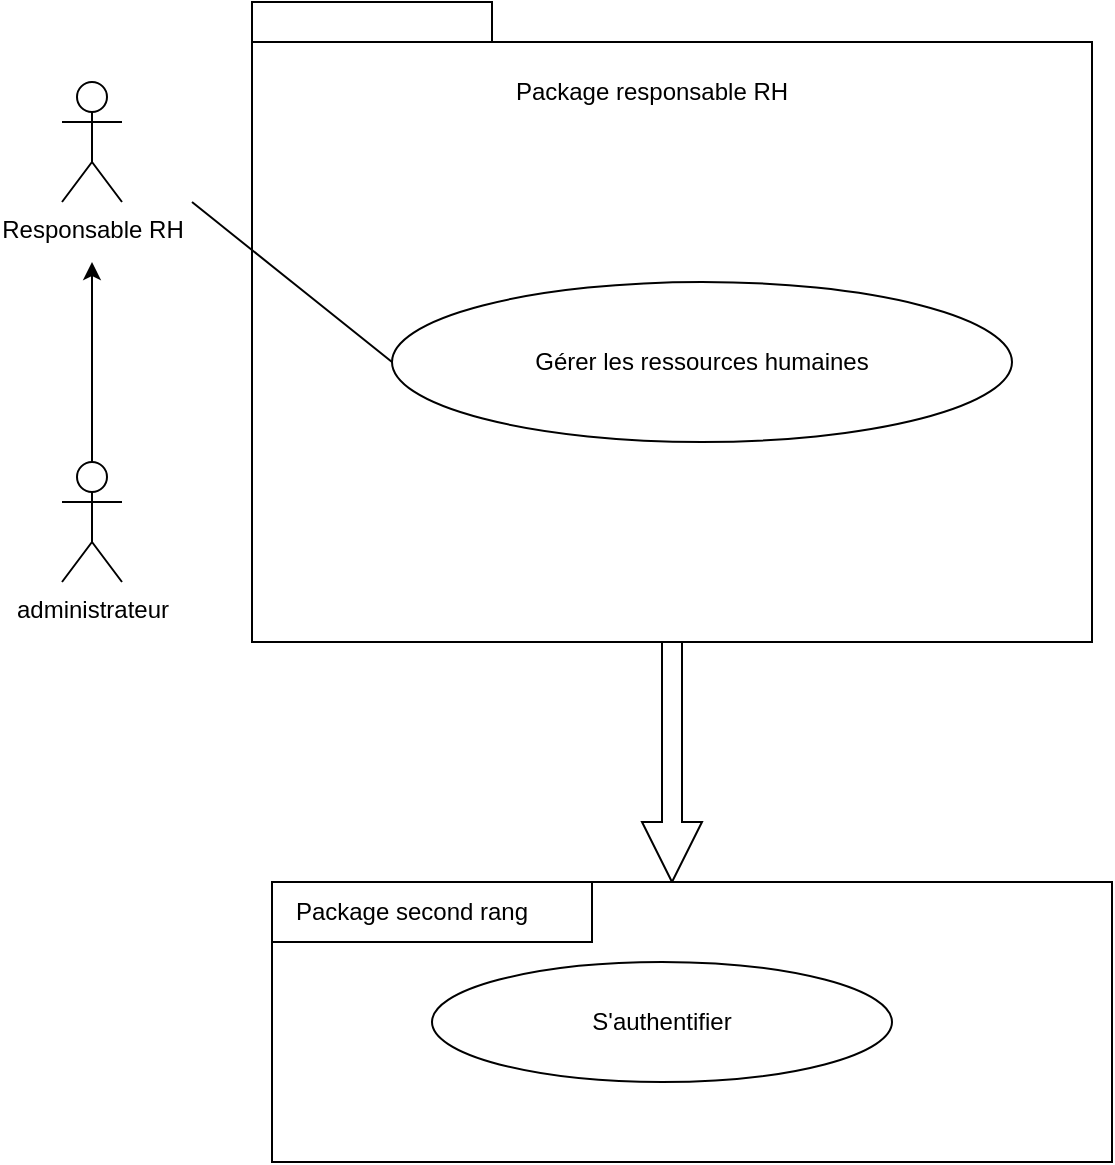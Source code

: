 <mxfile version="21.3.6" type="gitlab">
  <diagram name="Page-1" id="V1UBrqcu-vd2TrgjoseM">
    <mxGraphModel dx="1662" dy="780" grid="1" gridSize="10" guides="1" tooltips="1" connect="1" arrows="1" fold="1" page="1" pageScale="1" pageWidth="827" pageHeight="1169" math="0" shadow="0">
      <root>
        <mxCell id="0" />
        <mxCell id="1" parent="0" />
        <mxCell id="jgXsHfzCrSVyin-XVEh1-2" style="edgeStyle=orthogonalEdgeStyle;rounded=0;orthogonalLoop=1;jettySize=auto;html=1;shadow=0;shape=arrow;" edge="1" parent="1" source="jgXsHfzCrSVyin-XVEh1-3">
          <mxGeometry relative="1" as="geometry">
            <mxPoint x="480" y="700" as="targetPoint" />
          </mxGeometry>
        </mxCell>
        <mxCell id="jgXsHfzCrSVyin-XVEh1-3" value="" style="rounded=0;whiteSpace=wrap;html=1;" vertex="1" parent="1">
          <mxGeometry x="270" y="280" width="420" height="300" as="geometry" />
        </mxCell>
        <mxCell id="jgXsHfzCrSVyin-XVEh1-4" value="Package responsable RH" style="text;html=1;strokeColor=none;fillColor=none;align=center;verticalAlign=middle;whiteSpace=wrap;rounded=0;" vertex="1" parent="1">
          <mxGeometry x="360" y="290" width="220" height="30" as="geometry" />
        </mxCell>
        <mxCell id="jgXsHfzCrSVyin-XVEh1-5" value="" style="rounded=0;whiteSpace=wrap;html=1;" vertex="1" parent="1">
          <mxGeometry x="270" y="260" width="120" height="20" as="geometry" />
        </mxCell>
        <mxCell id="jgXsHfzCrSVyin-XVEh1-6" value="Responsable RH" style="shape=umlActor;verticalLabelPosition=bottom;verticalAlign=top;html=1;outlineConnect=0;" vertex="1" parent="1">
          <mxGeometry x="175" y="300" width="30" height="60" as="geometry" />
        </mxCell>
        <mxCell id="jgXsHfzCrSVyin-XVEh1-7" style="edgeStyle=orthogonalEdgeStyle;rounded=0;orthogonalLoop=1;jettySize=auto;html=1;" edge="1" parent="1" source="jgXsHfzCrSVyin-XVEh1-8">
          <mxGeometry relative="1" as="geometry">
            <mxPoint x="190" y="390" as="targetPoint" />
          </mxGeometry>
        </mxCell>
        <mxCell id="jgXsHfzCrSVyin-XVEh1-8" value="administrateur" style="shape=umlActor;verticalLabelPosition=bottom;verticalAlign=top;html=1;outlineConnect=0;" vertex="1" parent="1">
          <mxGeometry x="175" y="490" width="30" height="60" as="geometry" />
        </mxCell>
        <mxCell id="jgXsHfzCrSVyin-XVEh1-9" value="Gérer les ressources humaines" style="ellipse;whiteSpace=wrap;html=1;" vertex="1" parent="1">
          <mxGeometry x="340" y="400" width="310" height="80" as="geometry" />
        </mxCell>
        <mxCell id="jgXsHfzCrSVyin-XVEh1-12" value="&lt;span style=&quot;white-space: pre;&quot;&gt;&#x9;&lt;/span&gt;" style="rounded=0;whiteSpace=wrap;html=1;" vertex="1" parent="1">
          <mxGeometry x="280" y="700" width="420" height="140" as="geometry" />
        </mxCell>
        <mxCell id="jgXsHfzCrSVyin-XVEh1-13" value="" style="rounded=0;whiteSpace=wrap;html=1;" vertex="1" parent="1">
          <mxGeometry x="280" y="700" width="160" height="30" as="geometry" />
        </mxCell>
        <mxCell id="jgXsHfzCrSVyin-XVEh1-14" value="Package second rang" style="text;html=1;strokeColor=none;fillColor=none;align=center;verticalAlign=middle;whiteSpace=wrap;rounded=0;" vertex="1" parent="1">
          <mxGeometry x="280" y="700" width="140" height="30" as="geometry" />
        </mxCell>
        <mxCell id="jgXsHfzCrSVyin-XVEh1-15" value="S&#39;authentifier" style="ellipse;whiteSpace=wrap;html=1;" vertex="1" parent="1">
          <mxGeometry x="360" y="740" width="230" height="60" as="geometry" />
        </mxCell>
        <mxCell id="jgXsHfzCrSVyin-XVEh1-16" value="" style="endArrow=none;html=1;rounded=0;entryX=0;entryY=0.5;entryDx=0;entryDy=0;" edge="1" parent="1" target="jgXsHfzCrSVyin-XVEh1-9">
          <mxGeometry width="50" height="50" relative="1" as="geometry">
            <mxPoint x="240" y="360" as="sourcePoint" />
            <mxPoint x="330" y="420" as="targetPoint" />
          </mxGeometry>
        </mxCell>
      </root>
    </mxGraphModel>
  </diagram>
</mxfile>
